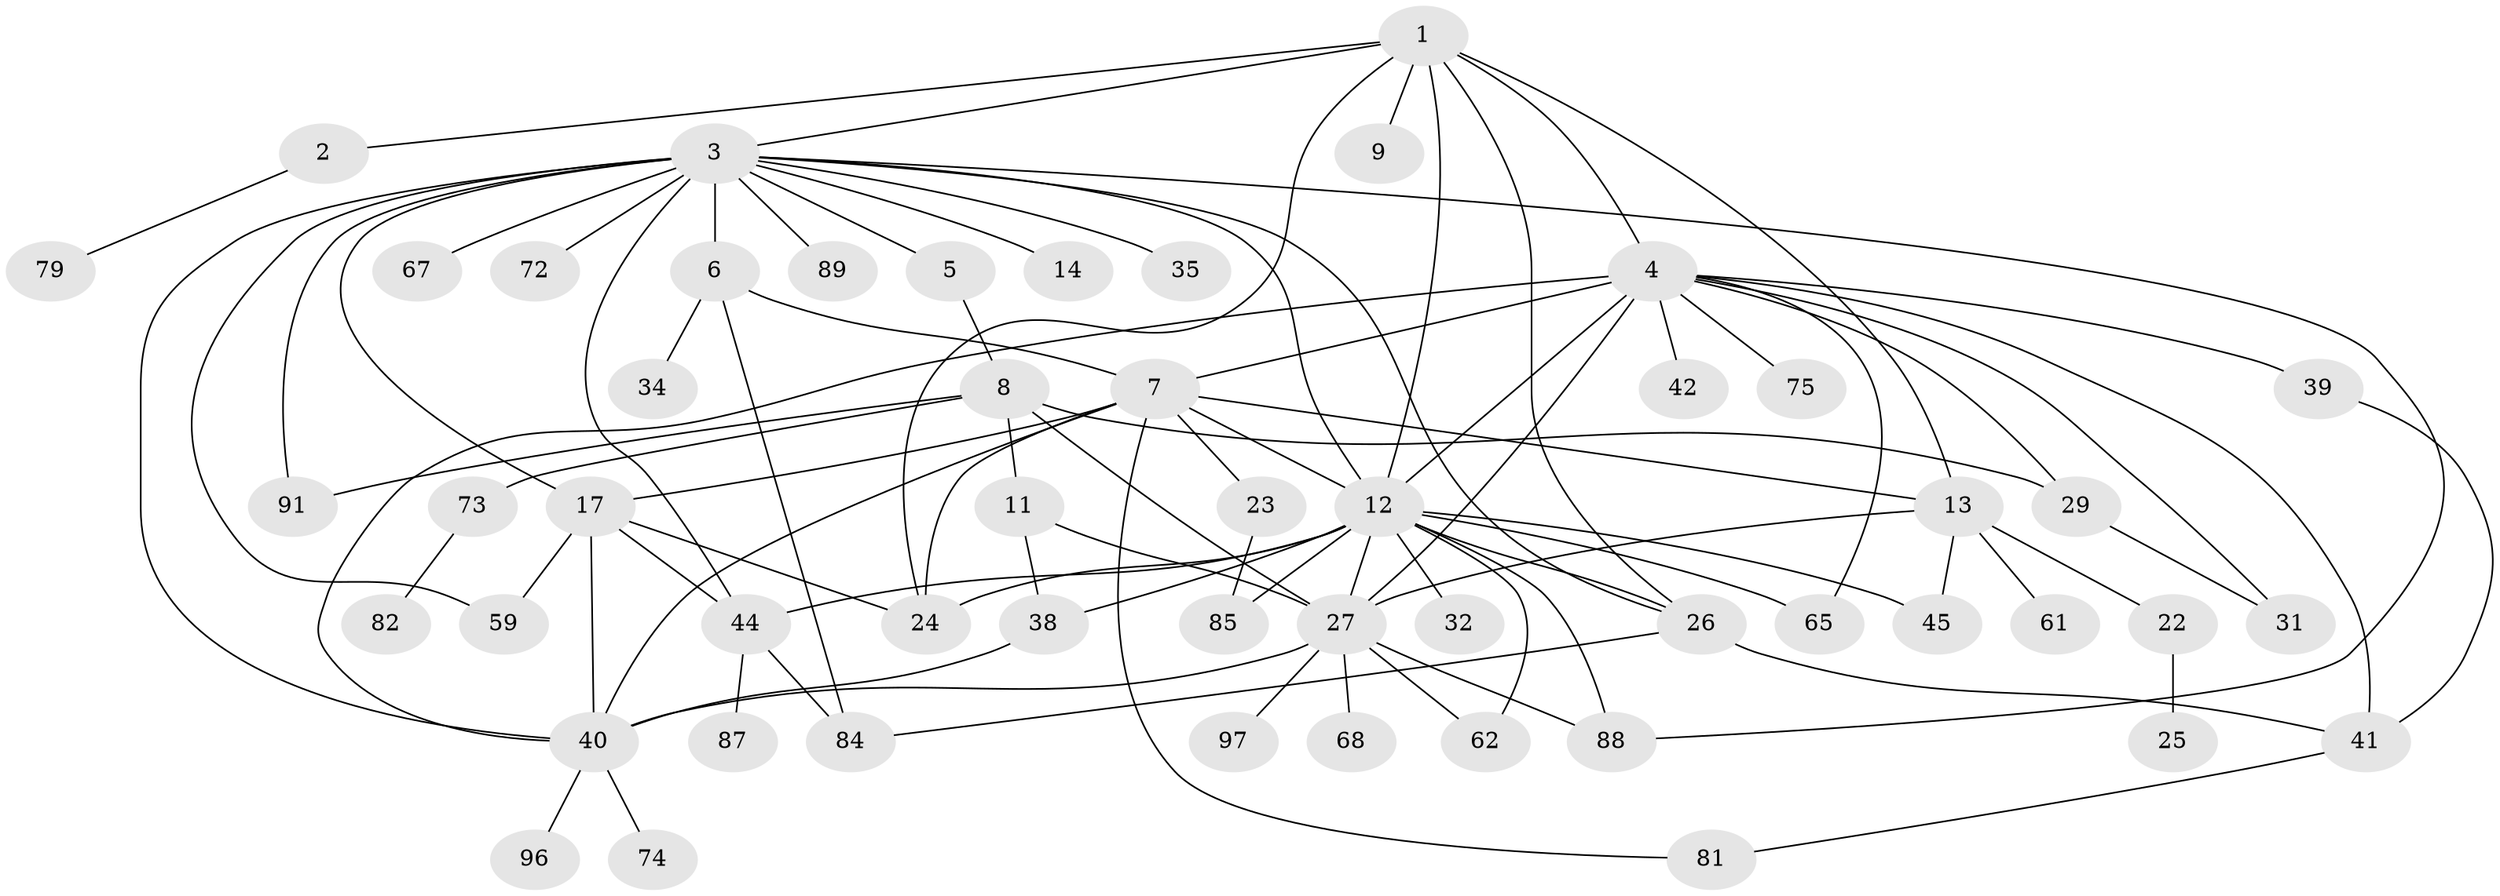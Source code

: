 // original degree distribution, {8: 0.018691588785046728, 2: 0.2803738317757009, 12: 0.009345794392523364, 5: 0.06542056074766354, 4: 0.056074766355140186, 6: 0.056074766355140186, 1: 0.27102803738317754, 7: 0.018691588785046728, 9: 0.009345794392523364, 3: 0.21495327102803738}
// Generated by graph-tools (version 1.1) at 2025/13/03/09/25 04:13:26]
// undirected, 53 vertices, 90 edges
graph export_dot {
graph [start="1"]
  node [color=gray90,style=filled];
  1;
  2;
  3 [super="+55+21+53+51+54"];
  4 [super="+10"];
  5;
  6;
  7 [super="+83+33+18"];
  8;
  9;
  11 [super="+30+86"];
  12 [super="+28+80+20+95+15"];
  13;
  14;
  17 [super="+52+71"];
  22;
  23;
  24 [super="+90"];
  25;
  26 [super="+48"];
  27 [super="+43+37"];
  29 [super="+63"];
  31;
  32;
  34;
  35;
  38;
  39 [super="+94"];
  40 [super="+78+47+64"];
  41 [super="+70+107"];
  42;
  44 [super="+69"];
  45 [super="+57"];
  59;
  61;
  62;
  65;
  67;
  68;
  72;
  73 [super="+102"];
  74;
  75;
  79;
  81 [super="+105"];
  82;
  84;
  85;
  87 [super="+100"];
  88;
  89;
  91;
  96;
  97;
  1 -- 2;
  1 -- 3;
  1 -- 4;
  1 -- 9;
  1 -- 13;
  1 -- 24;
  1 -- 26;
  1 -- 12;
  2 -- 79;
  3 -- 5;
  3 -- 6;
  3 -- 12;
  3 -- 14;
  3 -- 17 [weight=2];
  3 -- 40;
  3 -- 26;
  3 -- 67;
  3 -- 35;
  3 -- 89;
  3 -- 44;
  3 -- 91;
  3 -- 59;
  3 -- 72;
  3 -- 88;
  4 -- 31;
  4 -- 39;
  4 -- 42;
  4 -- 65;
  4 -- 7;
  4 -- 40 [weight=2];
  4 -- 41;
  4 -- 75;
  4 -- 12 [weight=2];
  4 -- 27;
  4 -- 29;
  5 -- 8;
  6 -- 7;
  6 -- 34;
  6 -- 84;
  7 -- 23;
  7 -- 17 [weight=2];
  7 -- 40;
  7 -- 81;
  7 -- 24;
  7 -- 12;
  7 -- 13;
  8 -- 11;
  8 -- 73;
  8 -- 91;
  8 -- 29;
  8 -- 27;
  11 -- 27 [weight=2];
  11 -- 38;
  12 -- 88;
  12 -- 32;
  12 -- 38;
  12 -- 65;
  12 -- 45;
  12 -- 85;
  12 -- 26 [weight=2];
  12 -- 27;
  12 -- 62;
  12 -- 24;
  12 -- 44;
  13 -- 22;
  13 -- 27;
  13 -- 45;
  13 -- 61;
  17 -- 24;
  17 -- 59;
  17 -- 44;
  17 -- 40;
  22 -- 25;
  23 -- 85;
  26 -- 41;
  26 -- 84;
  27 -- 97;
  27 -- 68;
  27 -- 62;
  27 -- 88;
  27 -- 40;
  29 -- 31;
  38 -- 40;
  39 -- 41;
  40 -- 74;
  40 -- 96;
  41 -- 81;
  44 -- 87;
  44 -- 84;
  73 -- 82;
}
